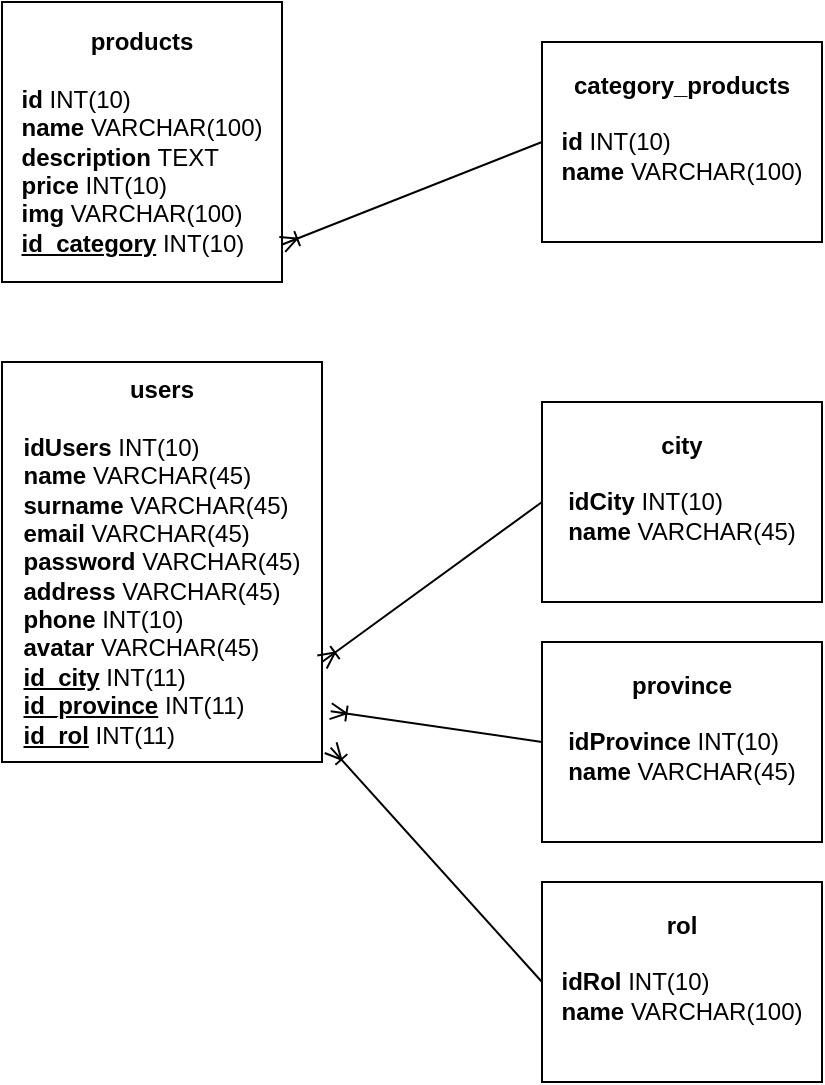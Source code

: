 <mxfile>
    <diagram id="WiAvk2CFmx-7B1jgrcfD" name="Page-1">
        <mxGraphModel dx="714" dy="228" grid="0" gridSize="10" guides="1" tooltips="1" connect="1" arrows="1" fold="1" page="1" pageScale="1" pageWidth="827" pageHeight="1169" math="0" shadow="0">
            <root>
                <mxCell id="0"/>
                <mxCell id="1" parent="0"/>
                <object label="products&lt;br&gt;&lt;br&gt;&lt;div style=&quot;text-align: left&quot;&gt;&lt;span&gt;id &lt;/span&gt;&lt;span style=&quot;font-weight: normal&quot;&gt;INT(10)&amp;nbsp;&lt;/span&gt;&lt;/div&gt;&lt;div style=&quot;text-align: left&quot;&gt;&lt;span&gt;name &lt;/span&gt;&lt;span style=&quot;font-weight: normal&quot;&gt;VARCHAR(100)&lt;/span&gt;&lt;/div&gt;&lt;div style=&quot;text-align: left&quot;&gt;&lt;span&gt;description&lt;/span&gt;&lt;span style=&quot;font-weight: normal&quot;&gt;&amp;nbsp;TEXT&lt;/span&gt;&lt;/div&gt;&lt;div style=&quot;text-align: left&quot;&gt;&lt;span&gt;price&lt;/span&gt;&lt;span style=&quot;font-weight: normal&quot;&gt;&amp;nbsp;INT(10)&lt;/span&gt;&lt;/div&gt;&lt;div style=&quot;text-align: left&quot;&gt;&lt;span&gt;img &lt;/span&gt;&lt;span style=&quot;font-weight: normal&quot;&gt;VARCHAR(100)&lt;/span&gt;&lt;/div&gt;&lt;div style=&quot;text-align: left&quot;&gt;&lt;u&gt;id_category&lt;/u&gt; &lt;span style=&quot;font-weight: normal&quot;&gt;INT(10)&lt;/span&gt;&lt;/div&gt;" id="2">
                    <mxCell style="rounded=0;whiteSpace=wrap;html=1;fontStyle=1" parent="1" vertex="1">
                        <mxGeometry x="80" y="40" width="140" height="140" as="geometry"/>
                    </mxCell>
                </object>
                <object label="category_products&lt;br&gt;&lt;br&gt;&lt;div style=&quot;text-align: left&quot;&gt;&lt;span&gt;id &lt;/span&gt;&lt;span style=&quot;font-weight: normal&quot;&gt;INT(10)&amp;nbsp;&lt;/span&gt;&lt;/div&gt;&lt;div style=&quot;text-align: left&quot;&gt;&lt;span&gt;name &lt;/span&gt;&lt;span style=&quot;font-weight: normal&quot;&gt;VARCHAR(100)&lt;/span&gt;&lt;/div&gt;&lt;div style=&quot;text-align: left&quot;&gt;&lt;br&gt;&lt;/div&gt;" id="3">
                    <mxCell style="rounded=0;whiteSpace=wrap;html=1;fontStyle=1" parent="1" vertex="1">
                        <mxGeometry x="350" y="60" width="140" height="100" as="geometry"/>
                    </mxCell>
                </object>
                <mxCell id="4" value="" style="endArrow=ERoneToMany;html=1;exitX=0;exitY=0.5;exitDx=0;exitDy=0;entryX=1.001;entryY=0.866;entryDx=0;entryDy=0;endFill=0;entryPerimeter=0;" parent="1" source="3" target="2" edge="1">
                    <mxGeometry width="50" height="50" relative="1" as="geometry">
                        <mxPoint x="330" y="130" as="sourcePoint"/>
                        <mxPoint x="280" y="180" as="targetPoint"/>
                    </mxGeometry>
                </mxCell>
                <object label="users&lt;br&gt;&lt;br&gt;&lt;div style=&quot;text-align: left&quot;&gt;&lt;span&gt;idUsers&amp;nbsp;&lt;/span&gt;&lt;span style=&quot;font-weight: normal&quot;&gt;INT(10)&amp;nbsp;&lt;/span&gt;&lt;/div&gt;&lt;div style=&quot;text-align: left&quot;&gt;&lt;span&gt;name &lt;/span&gt;&lt;span style=&quot;font-weight: normal&quot;&gt;VARCHAR(45)&lt;/span&gt;&lt;/div&gt;&lt;div style=&quot;text-align: left&quot;&gt;&lt;span&gt;surname&amp;nbsp;&lt;span style=&quot;font-weight: 400&quot;&gt;VARCHAR(45)&lt;/span&gt;&lt;/span&gt;&lt;/div&gt;&lt;div style=&quot;text-align: left&quot;&gt;email&lt;span style=&quot;font-weight: normal&quot;&gt;&amp;nbsp;VARCHAR(45)&lt;/span&gt;&lt;/div&gt;&lt;div style=&quot;text-align: left&quot;&gt;password&lt;span style=&quot;font-weight: normal&quot;&gt; VARCHAR(45)&lt;/span&gt;&lt;span style=&quot;font-weight: normal&quot;&gt;&lt;br&gt;&lt;/span&gt;&lt;/div&gt;&lt;div style=&quot;text-align: left&quot;&gt;address&amp;nbsp;&lt;span style=&quot;font-weight: normal&quot;&gt;VARCHAR(45)&lt;/span&gt;&lt;span style=&quot;font-weight: normal&quot;&gt;&lt;br&gt;&lt;/span&gt;&lt;/div&gt;&lt;div style=&quot;text-align: left&quot;&gt;phone&amp;nbsp;&lt;span style=&quot;font-weight: normal&quot;&gt;INT(10)&lt;/span&gt;&lt;/div&gt;&lt;div style=&quot;text-align: left&quot;&gt;&lt;span&gt;avatar&amp;nbsp;&lt;/span&gt;&lt;span style=&quot;font-weight: normal&quot;&gt;VARCHAR(45)&lt;/span&gt;&lt;/div&gt;&lt;div style=&quot;text-align: left&quot;&gt;&lt;u&gt;id_city&lt;/u&gt; &lt;span style=&quot;font-weight: normal&quot;&gt;INT(11)&lt;/span&gt;&lt;/div&gt;&lt;div style=&quot;text-align: left&quot;&gt;&lt;u&gt;id_province&lt;/u&gt;&amp;nbsp;&lt;span style=&quot;font-weight: normal&quot;&gt;INT(11)&lt;/span&gt;&lt;span style=&quot;font-weight: normal&quot;&gt;&lt;br&gt;&lt;/span&gt;&lt;/div&gt;&lt;div style=&quot;text-align: left&quot;&gt;&lt;u&gt;id_rol&lt;/u&gt;&amp;nbsp;&lt;span style=&quot;font-weight: normal&quot;&gt;INT(11)&lt;/span&gt;&lt;span style=&quot;font-weight: normal&quot;&gt;&lt;br&gt;&lt;/span&gt;&lt;/div&gt;" id="5">
                    <mxCell style="rounded=0;whiteSpace=wrap;html=1;fontStyle=1" parent="1" vertex="1">
                        <mxGeometry x="80" y="220" width="160" height="200" as="geometry"/>
                    </mxCell>
                </object>
                <object label="city&lt;br&gt;&lt;br&gt;&lt;div style=&quot;text-align: left&quot;&gt;&lt;span&gt;idCity&amp;nbsp;&lt;/span&gt;&lt;span style=&quot;font-weight: normal&quot;&gt;INT(10)&amp;nbsp;&lt;/span&gt;&lt;/div&gt;&lt;div style=&quot;text-align: left&quot;&gt;&lt;span&gt;name &lt;/span&gt;&lt;span style=&quot;font-weight: normal&quot;&gt;VARCHAR(45)&lt;/span&gt;&lt;/div&gt;&lt;div style=&quot;text-align: left&quot;&gt;&lt;br&gt;&lt;/div&gt;" id="6">
                    <mxCell style="rounded=0;whiteSpace=wrap;html=1;fontStyle=1" parent="1" vertex="1">
                        <mxGeometry x="350" y="240" width="140" height="100" as="geometry"/>
                    </mxCell>
                </object>
                <mxCell id="7" value="" style="endArrow=ERoneToMany;html=1;exitX=0;exitY=0.5;exitDx=0;exitDy=0;entryX=1;entryY=0.75;entryDx=0;entryDy=0;endFill=0;" parent="1" source="6" target="5" edge="1">
                    <mxGeometry width="50" height="50" relative="1" as="geometry">
                        <mxPoint x="330" y="310" as="sourcePoint"/>
                        <mxPoint x="280" y="360" as="targetPoint"/>
                    </mxGeometry>
                </mxCell>
                <object label="province&lt;br&gt;&lt;br&gt;&lt;div style=&quot;text-align: left&quot;&gt;&lt;span&gt;idProvince&amp;nbsp;&lt;/span&gt;&lt;span style=&quot;font-weight: normal&quot;&gt;INT(10)&amp;nbsp;&lt;/span&gt;&lt;/div&gt;&lt;div style=&quot;text-align: left&quot;&gt;&lt;span&gt;name &lt;/span&gt;&lt;span style=&quot;font-weight: normal&quot;&gt;VARCHAR(45)&lt;/span&gt;&lt;/div&gt;&lt;div style=&quot;text-align: left&quot;&gt;&lt;br&gt;&lt;/div&gt;" id="8">
                    <mxCell style="rounded=0;whiteSpace=wrap;html=1;fontStyle=1" parent="1" vertex="1">
                        <mxGeometry x="350" y="360" width="140" height="100" as="geometry"/>
                    </mxCell>
                </object>
                <mxCell id="9" value="" style="endArrow=ERoneToMany;html=1;exitX=0;exitY=0.5;exitDx=0;exitDy=0;entryX=1.027;entryY=0.873;entryDx=0;entryDy=0;endFill=0;entryPerimeter=0;" parent="1" source="8" target="5" edge="1">
                    <mxGeometry width="50" height="50" relative="1" as="geometry">
                        <mxPoint x="330" y="430" as="sourcePoint"/>
                        <mxPoint x="240" y="490" as="targetPoint"/>
                    </mxGeometry>
                </mxCell>
                <object label="rol&lt;br&gt;&lt;br&gt;&lt;div style=&quot;text-align: left&quot;&gt;&lt;span&gt;idRol&amp;nbsp;&lt;/span&gt;&lt;span style=&quot;font-weight: normal&quot;&gt;INT(10)&amp;nbsp;&lt;/span&gt;&lt;/div&gt;&lt;div style=&quot;text-align: left&quot;&gt;&lt;span&gt;name &lt;/span&gt;&lt;span style=&quot;font-weight: normal&quot;&gt;VARCHAR(100)&lt;/span&gt;&lt;/div&gt;&lt;div style=&quot;text-align: left&quot;&gt;&lt;br&gt;&lt;/div&gt;" id="10">
                    <mxCell style="rounded=0;whiteSpace=wrap;html=1;fontStyle=1" parent="1" vertex="1">
                        <mxGeometry x="350" y="480" width="140" height="100" as="geometry"/>
                    </mxCell>
                </object>
                <mxCell id="11" value="" style="endArrow=ERoneToMany;html=1;exitX=0;exitY=0.5;exitDx=0;exitDy=0;entryX=1.027;entryY=0.964;entryDx=0;entryDy=0;endFill=0;entryPerimeter=0;" parent="1" source="10" target="5" edge="1">
                    <mxGeometry width="50" height="50" relative="1" as="geometry">
                        <mxPoint x="330" y="550" as="sourcePoint"/>
                        <mxPoint x="240" y="610" as="targetPoint"/>
                    </mxGeometry>
                </mxCell>
            </root>
        </mxGraphModel>
    </diagram>
</mxfile>